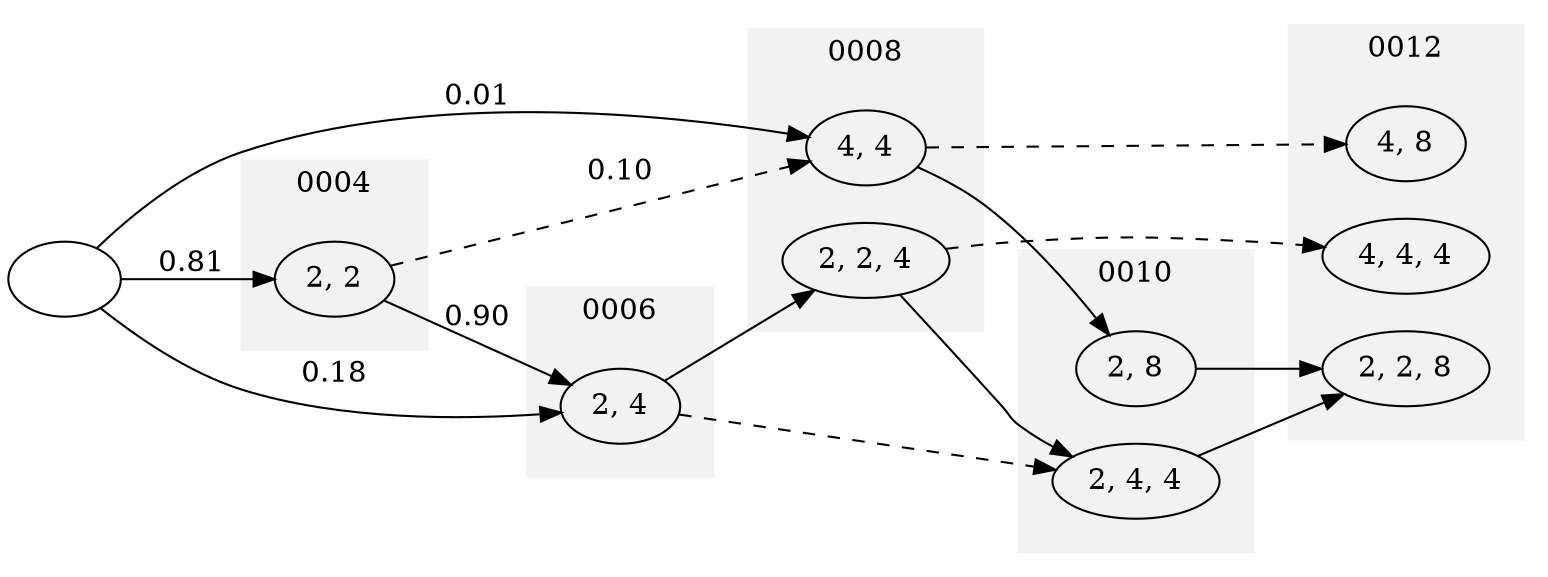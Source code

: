 digraph {
  rankdir=LR;
  subgraph cluster_0004 {
    label="0004";
    style=filled; color=grey95; margin=16;
    s_2_2;
  }
  subgraph cluster_0006 {
    label="0006";
    style=filled; color=grey95; margin=16;
    s_2_4;
  }
  subgraph cluster_0008 {
    label="0008";
    style=filled; color=grey95; margin=16;
    s_2_2_4;
    s_4_4;
  }
  subgraph cluster_0010 {
    label="0010";
    style=filled; color=grey95; margin=16;
    s_2_4_4;
    s_2_8;
  }
  subgraph cluster_0012 {
    label="0012";
    style=filled; color=grey95; margin=16;
    s_2_2_8;
    s_4_4_4;
    s_4_8;
  }
  s_ [label=""];
  s_2_2 [label="2, 2"];
  s_2_4 [label="2, 4"];
  s_2_2_4 [label="2, 2, 4"];
  s_4_4 [label="4, 4"];
  s_2_4_4 [label="2, 4, 4"];
  s_2_8 [label="2, 8"];
  s_2_2_8 [label="2, 2, 8"];
  s_4_4_4 [label="4, 4, 4"];
  s_4_8 [label="4, 8"];
  s_ -> s_2_2 [label="0.81"]
  s_ -> s_2_4 [label="0.18"]
  s_ -> s_4_4 [label="0.01"]
  s_2_2 -> s_2_4 [label="0.90"]
  s_2_2 -> s_4_4 [style=dashed, label="0.10"]
  s_2_4 -> s_2_2_4 []
  s_2_4 -> s_2_4_4 [style=dashed]
  s_2_2_4 -> s_2_4_4 []
  s_2_2_4 -> s_4_4_4 [style=dashed]
  s_4_4 -> s_2_8 []
  s_4_4 -> s_4_8 [style=dashed]
  s_2_4_4 -> s_2_2_8 []
  s_2_8 -> s_2_2_8 []
}
